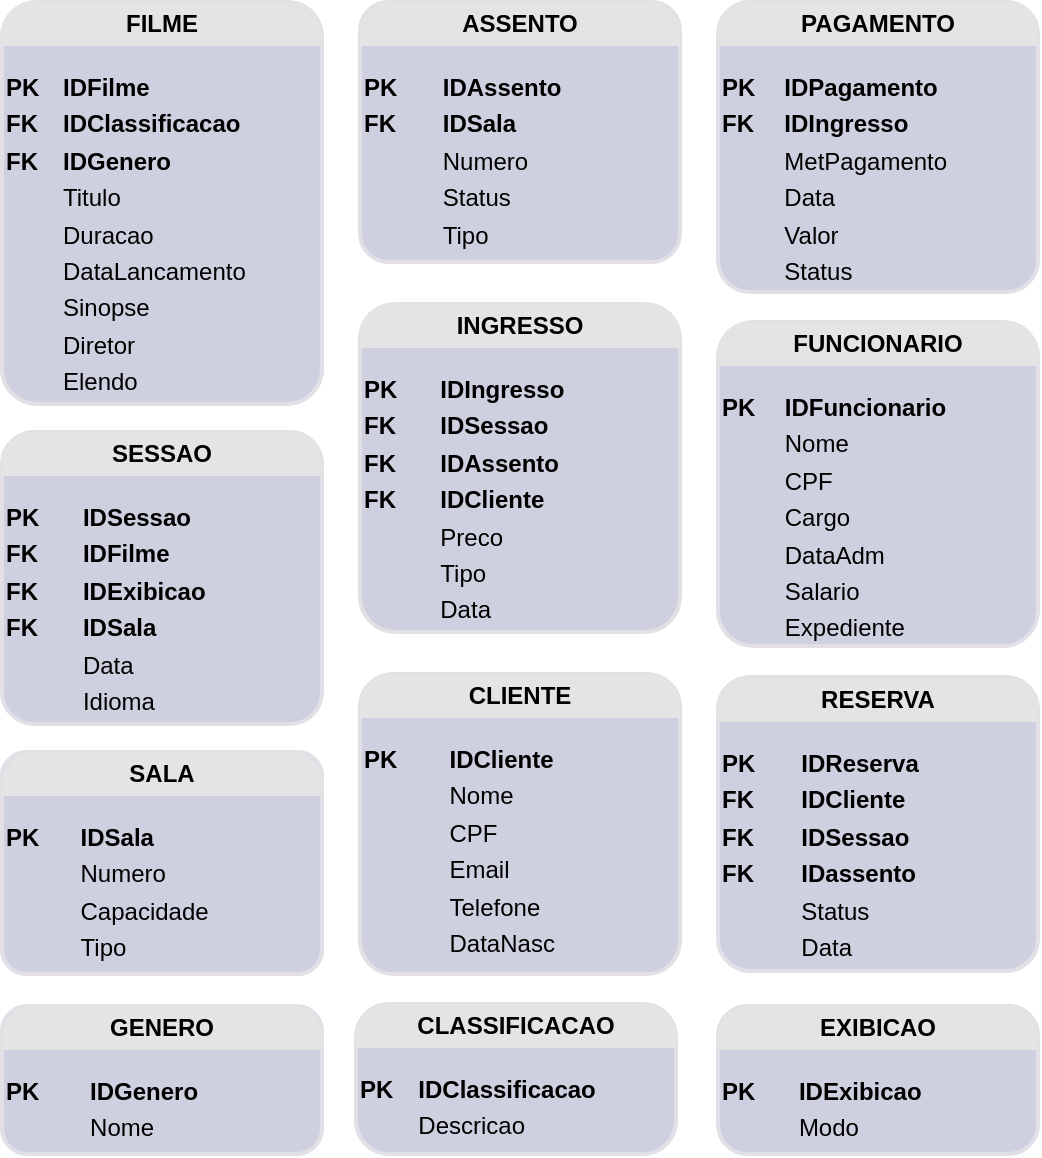 <mxfile version="24.7.7">
  <diagram id="C5RBs43oDa-KdzZeNtuy" name="Page-1">
    <mxGraphModel dx="2313" dy="1068" grid="0" gridSize="10" guides="1" tooltips="1" connect="1" arrows="1" fold="1" page="0" pageScale="1" pageWidth="827" pageHeight="1169" background="none" math="0" shadow="0">
      <root>
        <mxCell id="WIyWlLk6GJQsqaUBKTNV-0" />
        <mxCell id="WIyWlLk6GJQsqaUBKTNV-1" parent="WIyWlLk6GJQsqaUBKTNV-0" />
        <mxCell id="KgXIhlz3eobPMI4XwH9h-1" value="&lt;p style=&quot;text-align: center; box-sizing: border-box; width: 100%; background: rgb(228, 228, 228); padding: 2px; line-height: 150%; margin-top: 0px; border-radius: 15px 15px 0 0;&quot;&gt;&lt;b&gt;FILME&lt;/b&gt;&lt;/p&gt;&lt;table cellspacing=&quot;0&quot; cellpadding=&quot;2&quot; style=&quot;width: 100%; font-size: 1em;&quot;&gt;&lt;tbody&gt;&lt;tr&gt;&lt;td&gt;&lt;b&gt;PK&lt;/b&gt;&lt;/td&gt;&lt;td&gt;&lt;b&gt;IDFilme&lt;/b&gt;&lt;/td&gt;&lt;/tr&gt;&lt;tr&gt;&lt;td&gt;&lt;br&gt;&lt;/td&gt;&lt;td&gt;Titulo&lt;/td&gt;&lt;/tr&gt;&lt;tr&gt;&lt;td&gt;&lt;br&gt;&lt;/td&gt;&lt;td&gt;Genero&lt;/td&gt;&lt;/tr&gt;&lt;tr&gt;&lt;td&gt;&lt;br&gt;&lt;/td&gt;&lt;td&gt;Duracao&lt;/td&gt;&lt;/tr&gt;&lt;tr&gt;&lt;td&gt;&lt;br&gt;&lt;/td&gt;&lt;td&gt;Classificacao&lt;/td&gt;&lt;/tr&gt;&lt;tr&gt;&lt;td&gt;&lt;br&gt;&lt;/td&gt;&lt;td&gt;DataLancamento&lt;/td&gt;&lt;/tr&gt;&lt;tr&gt;&lt;td&gt;&lt;br&gt;&lt;/td&gt;&lt;td&gt;Sinopse&lt;/td&gt;&lt;/tr&gt;&lt;tr&gt;&lt;td&gt;&lt;br&gt;&lt;/td&gt;&lt;td&gt;Diretor&lt;/td&gt;&lt;/tr&gt;&lt;tr&gt;&lt;td&gt;&lt;br&gt;&lt;/td&gt;&lt;td&gt;Elendo&lt;/td&gt;&lt;/tr&gt;&lt;tr&gt;&lt;td&gt;-&lt;/td&gt;&lt;td&gt;-&lt;/td&gt;&lt;/tr&gt;&lt;tr&gt;&lt;td&gt;-&lt;/td&gt;&lt;td&gt;-&lt;/td&gt;&lt;/tr&gt;&lt;/tbody&gt;&lt;/table&gt;" style="verticalAlign=top;align=left;overflow=fill;html=1;whiteSpace=wrap;rounded=1;arcSize=11;glass=0;shadow=0;fillColor=#ced0df;strokeColor=#e2e0e6;fillStyle=auto;strokeWidth=2;perimeterSpacing=0;gradientColor=none;" vertex="1" parent="WIyWlLk6GJQsqaUBKTNV-1">
          <mxGeometry x="-919" y="-278" width="160" height="201" as="geometry" />
        </mxCell>
        <mxCell id="KgXIhlz3eobPMI4XwH9h-76" value="&lt;p style=&quot;text-align: center; box-sizing: border-box; width: 100%; background: rgb(228, 228, 228); padding: 2px; line-height: 150%; margin-top: 0px; border-radius: 15px 15px 0 0;&quot;&gt;SESSAO&lt;/p&gt;&lt;table cellspacing=&quot;0&quot; cellpadding=&quot;2&quot; style=&quot;width: 100%; font-size: 1em;&quot;&gt;&lt;tbody&gt;&lt;tr&gt;&lt;td&gt;PK&lt;/td&gt;&lt;td&gt;IDSessao&lt;/td&gt;&lt;/tr&gt;&lt;tr&gt;&lt;td&gt;FK&lt;/td&gt;&lt;td&gt;IDFilme&lt;/td&gt;&lt;/tr&gt;&lt;tr&gt;&lt;td&gt;FK&lt;/td&gt;&lt;td&gt;IDExibicao&lt;/td&gt;&lt;/tr&gt;&lt;tr&gt;&lt;td&gt;FK&lt;/td&gt;&lt;td&gt;IDSala&lt;/td&gt;&lt;/tr&gt;&lt;tr&gt;&lt;td&gt;&lt;br&gt;&lt;/td&gt;&lt;td&gt;&lt;span style=&quot;font-weight: 400;&quot;&gt;Data&lt;/span&gt;&lt;/td&gt;&lt;/tr&gt;&lt;tr&gt;&lt;td&gt;&lt;br&gt;&lt;/td&gt;&lt;td&gt;&lt;span style=&quot;font-weight: 400;&quot;&gt;Idioma&lt;/span&gt;&lt;/td&gt;&lt;/tr&gt;&lt;tr&gt;&lt;td&gt;&lt;span style=&quot;font-weight: normal;&quot;&gt;-&lt;/span&gt;&lt;/td&gt;&lt;td&gt;&lt;span style=&quot;font-weight: normal;&quot;&gt;-&lt;/span&gt;&lt;/td&gt;&lt;/tr&gt;&lt;tr&gt;&lt;td&gt;&lt;span style=&quot;font-weight: normal;&quot;&gt;-&lt;/span&gt;&lt;/td&gt;&lt;td&gt;&lt;span style=&quot;font-weight: normal;&quot;&gt;-&lt;/span&gt;&lt;/td&gt;&lt;/tr&gt;&lt;tr&gt;&lt;td&gt;&lt;span style=&quot;font-weight: normal;&quot;&gt;-&lt;/span&gt;&lt;/td&gt;&lt;td&gt;&lt;span style=&quot;font-weight: normal;&quot;&gt;-&lt;/span&gt;&lt;/td&gt;&lt;/tr&gt;&lt;tr&gt;&lt;td&gt;&lt;span style=&quot;font-weight: normal;&quot;&gt;-&lt;/span&gt;&lt;/td&gt;&lt;td&gt;&lt;span style=&quot;font-weight: normal;&quot;&gt;-&lt;/span&gt;&lt;/td&gt;&lt;/tr&gt;&lt;tr&gt;&lt;td&gt;&lt;span style=&quot;font-weight: normal;&quot;&gt;-&lt;/span&gt;&lt;/td&gt;&lt;td&gt;&lt;span style=&quot;font-weight: normal;&quot;&gt;-&lt;/span&gt;&lt;/td&gt;&lt;/tr&gt;&lt;/tbody&gt;&lt;/table&gt;" style="verticalAlign=top;align=left;overflow=fill;html=1;whiteSpace=wrap;rounded=1;arcSize=11;glass=0;shadow=0;fillColor=#ced0df;strokeColor=#e2e0e6;fillStyle=auto;strokeWidth=2;perimeterSpacing=0;gradientColor=none;fontFamily=Helvetica;fontSize=12;fontColor=default;fontStyle=1;" vertex="1" parent="WIyWlLk6GJQsqaUBKTNV-1">
          <mxGeometry x="-919" y="-63" width="160" height="146" as="geometry" />
        </mxCell>
        <mxCell id="KgXIhlz3eobPMI4XwH9h-77" value="&lt;p style=&quot;text-align: center; box-sizing: border-box; width: 100%; background: rgb(228, 228, 228); padding: 2px; line-height: 150%; margin-top: 0px; border-radius: 15px 15px 0px 0px;&quot;&gt;&lt;b&gt;SALA&lt;/b&gt;&lt;/p&gt;&lt;table style=&quot;width: 100%; font-size: 1em;&quot; cellpadding=&quot;2&quot; cellspacing=&quot;0&quot;&gt;&lt;tbody&gt;&lt;tr&gt;&lt;td&gt;PK&lt;/td&gt;&lt;td&gt;IDSala&lt;/td&gt;&lt;/tr&gt;&lt;tr&gt;&lt;td&gt;&lt;br&gt;&lt;/td&gt;&lt;td&gt;&lt;span style=&quot;font-weight: 400;&quot;&gt;Numero&lt;/span&gt;&lt;/td&gt;&lt;/tr&gt;&lt;tr&gt;&lt;td&gt;&lt;br&gt;&lt;/td&gt;&lt;td&gt;&lt;span style=&quot;font-weight: 400;&quot;&gt;Capacidade&lt;/span&gt;&lt;/td&gt;&lt;/tr&gt;&lt;tr&gt;&lt;td&gt;&lt;br&gt;&lt;/td&gt;&lt;td&gt;&lt;span style=&quot;font-weight: 400;&quot;&gt;Tipo&lt;/span&gt;&lt;/td&gt;&lt;/tr&gt;&lt;tr&gt;&lt;td&gt;&lt;span style=&quot;font-weight: normal;&quot;&gt;-&lt;/span&gt;&lt;/td&gt;&lt;td&gt;&lt;span style=&quot;font-weight: normal;&quot;&gt;-&lt;/span&gt;&lt;/td&gt;&lt;/tr&gt;&lt;tr&gt;&lt;td&gt;&lt;span style=&quot;font-weight: normal;&quot;&gt;-&lt;/span&gt;&lt;/td&gt;&lt;td&gt;&lt;span style=&quot;font-weight: normal;&quot;&gt;-&lt;/span&gt;&lt;/td&gt;&lt;/tr&gt;&lt;tr&gt;&lt;td&gt;&lt;span style=&quot;font-weight: normal;&quot;&gt;-&lt;/span&gt;&lt;/td&gt;&lt;td&gt;&lt;span style=&quot;font-weight: normal;&quot;&gt;-&lt;/span&gt;&lt;/td&gt;&lt;/tr&gt;&lt;tr&gt;&lt;td&gt;&lt;span style=&quot;font-weight: normal;&quot;&gt;-&lt;/span&gt;&lt;/td&gt;&lt;td&gt;&lt;span style=&quot;font-weight: normal;&quot;&gt;-&lt;/span&gt;&lt;/td&gt;&lt;/tr&gt;&lt;tr&gt;&lt;td&gt;&lt;span style=&quot;font-weight: normal;&quot;&gt;-&lt;/span&gt;&lt;/td&gt;&lt;td&gt;&lt;span style=&quot;font-weight: normal;&quot;&gt;-&lt;/span&gt;&lt;/td&gt;&lt;/tr&gt;&lt;tr&gt;&lt;td&gt;&lt;span style=&quot;font-weight: normal;&quot;&gt;-&lt;/span&gt;&lt;/td&gt;&lt;td&gt;&lt;span style=&quot;font-weight: normal;&quot;&gt;-&lt;/span&gt;&lt;/td&gt;&lt;/tr&gt;&lt;tr&gt;&lt;td&gt;&lt;span style=&quot;font-weight: normal;&quot;&gt;-&lt;/span&gt;&lt;/td&gt;&lt;td&gt;&lt;span style=&quot;font-weight: normal;&quot;&gt;-&lt;/span&gt;&lt;/td&gt;&lt;/tr&gt;&lt;/tbody&gt;&lt;/table&gt;" style="verticalAlign=top;align=left;overflow=fill;html=1;whiteSpace=wrap;rounded=1;arcSize=11;glass=0;shadow=0;fillColor=#ced0df;strokeColor=#e2e0e6;fillStyle=auto;strokeWidth=2;perimeterSpacing=0;gradientColor=none;fontFamily=Helvetica;fontSize=12;fontColor=default;fontStyle=1;" vertex="1" parent="WIyWlLk6GJQsqaUBKTNV-1">
          <mxGeometry x="-919" y="97" width="160" height="111" as="geometry" />
        </mxCell>
        <mxCell id="KgXIhlz3eobPMI4XwH9h-79" value="&lt;p style=&quot;text-align: center; box-sizing: border-box; width: 100%; background: rgb(228, 228, 228); padding: 2px; line-height: 150%; margin-top: 0px; border-radius: 15px 15px 0 0;&quot;&gt;&lt;b&gt;FILME&lt;/b&gt;&lt;/p&gt;&lt;table cellspacing=&quot;0&quot; cellpadding=&quot;2&quot; style=&quot;width: 100%; font-size: 1em;&quot;&gt;&lt;tbody&gt;&lt;tr&gt;&lt;td&gt;&lt;b&gt;PK&lt;/b&gt;&lt;/td&gt;&lt;td&gt;&lt;b&gt;IDFilme&lt;/b&gt;&lt;/td&gt;&lt;/tr&gt;&lt;tr&gt;&lt;td&gt;&lt;b&gt;FK&lt;/b&gt;&lt;/td&gt;&lt;td&gt;&lt;b&gt;IDClassificacao&lt;/b&gt;&lt;/td&gt;&lt;/tr&gt;&lt;tr&gt;&lt;td&gt;&lt;b&gt;FK&lt;/b&gt;&lt;/td&gt;&lt;td&gt;&lt;b&gt;IDGenero&lt;/b&gt;&lt;/td&gt;&lt;/tr&gt;&lt;tr&gt;&lt;td&gt;&lt;br&gt;&lt;/td&gt;&lt;td&gt;Titulo&lt;/td&gt;&lt;/tr&gt;&lt;tr&gt;&lt;td&gt;&lt;br&gt;&lt;/td&gt;&lt;td&gt;Duracao&lt;/td&gt;&lt;/tr&gt;&lt;tr&gt;&lt;td&gt;&lt;br&gt;&lt;/td&gt;&lt;td&gt;DataLancamento&lt;/td&gt;&lt;/tr&gt;&lt;tr&gt;&lt;td&gt;&lt;br&gt;&lt;/td&gt;&lt;td&gt;Sinopse&lt;/td&gt;&lt;/tr&gt;&lt;tr&gt;&lt;td&gt;&lt;br&gt;&lt;/td&gt;&lt;td&gt;Diretor&lt;/td&gt;&lt;/tr&gt;&lt;tr&gt;&lt;td&gt;&lt;br&gt;&lt;/td&gt;&lt;td&gt;Elendo&lt;/td&gt;&lt;/tr&gt;&lt;tr&gt;&lt;td&gt;-&lt;/td&gt;&lt;td&gt;-&lt;/td&gt;&lt;/tr&gt;&lt;tr&gt;&lt;td&gt;-&lt;/td&gt;&lt;td&gt;-&lt;/td&gt;&lt;/tr&gt;&lt;/tbody&gt;&lt;/table&gt;" style="verticalAlign=top;align=left;overflow=fill;html=1;whiteSpace=wrap;rounded=1;arcSize=11;glass=0;shadow=0;fillColor=#ced0df;strokeColor=#e2e0e6;fillStyle=auto;strokeWidth=2;perimeterSpacing=0;gradientColor=none;" vertex="1" parent="WIyWlLk6GJQsqaUBKTNV-1">
          <mxGeometry x="-919" y="-278" width="160" height="201" as="geometry" />
        </mxCell>
        <mxCell id="KgXIhlz3eobPMI4XwH9h-81" value="&lt;p style=&quot;text-align: center; box-sizing: border-box; width: 100%; background: rgb(228, 228, 228); padding: 2px; line-height: 150%; margin-top: 0px; border-radius: 15px 15px 0px 0px;&quot;&gt;&lt;b&gt;SALA&lt;/b&gt;&lt;/p&gt;&lt;table style=&quot;width: 100%; font-size: 1em;&quot; cellpadding=&quot;2&quot; cellspacing=&quot;0&quot;&gt;&lt;tbody&gt;&lt;tr&gt;&lt;td&gt;PK&lt;/td&gt;&lt;td&gt;IDSala&lt;/td&gt;&lt;/tr&gt;&lt;tr&gt;&lt;td&gt;&lt;br&gt;&lt;/td&gt;&lt;td&gt;&lt;span style=&quot;font-weight: 400;&quot;&gt;Numero&lt;/span&gt;&lt;/td&gt;&lt;/tr&gt;&lt;tr&gt;&lt;td&gt;&lt;br&gt;&lt;/td&gt;&lt;td&gt;&lt;span style=&quot;font-weight: 400;&quot;&gt;Capacidade&lt;/span&gt;&lt;/td&gt;&lt;/tr&gt;&lt;tr&gt;&lt;td&gt;&lt;br&gt;&lt;/td&gt;&lt;td&gt;&lt;span style=&quot;font-weight: 400;&quot;&gt;Tipo&lt;/span&gt;&lt;/td&gt;&lt;/tr&gt;&lt;tr&gt;&lt;td&gt;&lt;span style=&quot;font-weight: normal;&quot;&gt;-&lt;/span&gt;&lt;/td&gt;&lt;td&gt;&lt;span style=&quot;font-weight: normal;&quot;&gt;-&lt;/span&gt;&lt;/td&gt;&lt;/tr&gt;&lt;tr&gt;&lt;td&gt;&lt;span style=&quot;font-weight: normal;&quot;&gt;-&lt;/span&gt;&lt;/td&gt;&lt;td&gt;&lt;span style=&quot;font-weight: normal;&quot;&gt;-&lt;/span&gt;&lt;/td&gt;&lt;/tr&gt;&lt;tr&gt;&lt;td&gt;&lt;span style=&quot;font-weight: normal;&quot;&gt;-&lt;/span&gt;&lt;/td&gt;&lt;td&gt;&lt;span style=&quot;font-weight: normal;&quot;&gt;-&lt;/span&gt;&lt;/td&gt;&lt;/tr&gt;&lt;tr&gt;&lt;td&gt;&lt;span style=&quot;font-weight: normal;&quot;&gt;-&lt;/span&gt;&lt;/td&gt;&lt;td&gt;&lt;span style=&quot;font-weight: normal;&quot;&gt;-&lt;/span&gt;&lt;/td&gt;&lt;/tr&gt;&lt;tr&gt;&lt;td&gt;&lt;span style=&quot;font-weight: normal;&quot;&gt;-&lt;/span&gt;&lt;/td&gt;&lt;td&gt;&lt;span style=&quot;font-weight: normal;&quot;&gt;-&lt;/span&gt;&lt;/td&gt;&lt;/tr&gt;&lt;tr&gt;&lt;td&gt;&lt;span style=&quot;font-weight: normal;&quot;&gt;-&lt;/span&gt;&lt;/td&gt;&lt;td&gt;&lt;span style=&quot;font-weight: normal;&quot;&gt;-&lt;/span&gt;&lt;/td&gt;&lt;/tr&gt;&lt;tr&gt;&lt;td&gt;&lt;span style=&quot;font-weight: normal;&quot;&gt;-&lt;/span&gt;&lt;/td&gt;&lt;td&gt;&lt;span style=&quot;font-weight: normal;&quot;&gt;-&lt;/span&gt;&lt;/td&gt;&lt;/tr&gt;&lt;/tbody&gt;&lt;/table&gt;" style="verticalAlign=top;align=left;overflow=fill;html=1;whiteSpace=wrap;rounded=1;arcSize=11;glass=0;shadow=0;fillColor=#ced0df;strokeColor=#e2e0e6;fillStyle=auto;strokeWidth=2;perimeterSpacing=0;gradientColor=none;fontFamily=Helvetica;fontSize=12;fontColor=default;fontStyle=1;" vertex="1" parent="WIyWlLk6GJQsqaUBKTNV-1">
          <mxGeometry x="-919" y="97" width="160" height="111" as="geometry" />
        </mxCell>
        <mxCell id="KgXIhlz3eobPMI4XwH9h-82" value="&lt;p style=&quot;text-align: center; box-sizing: border-box; width: 100%; background: rgb(228, 228, 228); padding: 2px; line-height: 150%; margin-top: 0px; border-radius: 15px 15px 0 0;&quot;&gt;&lt;b&gt;INGRESSO&lt;/b&gt;&lt;/p&gt;&lt;table style=&quot;width: 100%; font-size: 1em;&quot; cellpadding=&quot;2&quot; cellspacing=&quot;0&quot;&gt;&lt;tbody&gt;&lt;tr&gt;&lt;td&gt;PK&lt;/td&gt;&lt;td&gt;IDIngresso&lt;/td&gt;&lt;/tr&gt;&lt;tr&gt;&lt;td&gt;FK&lt;/td&gt;&lt;td&gt;IDSessao&lt;/td&gt;&lt;/tr&gt;&lt;tr&gt;&lt;td&gt;FK&lt;/td&gt;&lt;td&gt;IDAssento&lt;/td&gt;&lt;/tr&gt;&lt;tr&gt;&lt;td&gt;FK&lt;/td&gt;&lt;td&gt;IDCliente&lt;/td&gt;&lt;/tr&gt;&lt;tr&gt;&lt;td&gt;&lt;br&gt;&lt;/td&gt;&lt;td&gt;&lt;span style=&quot;font-weight: 400;&quot;&gt;Preco&lt;/span&gt;&lt;/td&gt;&lt;/tr&gt;&lt;tr&gt;&lt;td&gt;&lt;br&gt;&lt;/td&gt;&lt;td&gt;&lt;span style=&quot;font-weight: 400;&quot;&gt;Tipo&lt;/span&gt;&lt;/td&gt;&lt;/tr&gt;&lt;tr&gt;&lt;td&gt;&lt;br&gt;&lt;/td&gt;&lt;td&gt;&lt;span style=&quot;font-weight: 400;&quot;&gt;Data&lt;/span&gt;&lt;/td&gt;&lt;/tr&gt;&lt;tr&gt;&lt;td&gt;&lt;span style=&quot;font-weight: normal;&quot;&gt;-&lt;/span&gt;&lt;/td&gt;&lt;td&gt;&lt;span style=&quot;font-weight: normal;&quot;&gt;-&lt;/span&gt;&lt;/td&gt;&lt;/tr&gt;&lt;tr&gt;&lt;td&gt;&lt;span style=&quot;font-weight: normal;&quot;&gt;-&lt;/span&gt;&lt;/td&gt;&lt;td&gt;&lt;span style=&quot;font-weight: normal;&quot;&gt;-&lt;/span&gt;&lt;/td&gt;&lt;/tr&gt;&lt;tr&gt;&lt;td&gt;&lt;span style=&quot;font-weight: normal;&quot;&gt;-&lt;/span&gt;&lt;/td&gt;&lt;td&gt;&lt;span style=&quot;font-weight: normal;&quot;&gt;-&lt;/span&gt;&lt;/td&gt;&lt;/tr&gt;&lt;tr&gt;&lt;td&gt;&lt;span style=&quot;font-weight: normal;&quot;&gt;-&lt;/span&gt;&lt;/td&gt;&lt;td&gt;&lt;span style=&quot;font-weight: normal;&quot;&gt;-&lt;/span&gt;&lt;/td&gt;&lt;/tr&gt;&lt;/tbody&gt;&lt;/table&gt;" style="verticalAlign=top;align=left;overflow=fill;html=1;whiteSpace=wrap;rounded=1;arcSize=11;glass=0;shadow=0;fillColor=#ced0df;strokeColor=#e2e0e6;fillStyle=auto;strokeWidth=2;perimeterSpacing=0;gradientColor=none;fontFamily=Helvetica;fontSize=12;fontColor=default;fontStyle=1;" vertex="1" parent="WIyWlLk6GJQsqaUBKTNV-1">
          <mxGeometry x="-740" y="-127" width="160" height="164" as="geometry" />
        </mxCell>
        <mxCell id="KgXIhlz3eobPMI4XwH9h-83" value="&lt;p style=&quot;text-align: center; box-sizing: border-box; width: 100%; background: rgb(228, 228, 228); padding: 2px; line-height: 150%; margin-top: 0px; border-radius: 15px 15px 0 0;&quot;&gt;&lt;b&gt;ASSENTO&lt;/b&gt;&lt;/p&gt;&lt;table style=&quot;width: 100%; font-size: 1em;&quot; cellpadding=&quot;2&quot; cellspacing=&quot;0&quot;&gt;&lt;tbody&gt;&lt;tr&gt;&lt;td&gt;PK&lt;/td&gt;&lt;td&gt;IDAssento&lt;/td&gt;&lt;/tr&gt;&lt;tr&gt;&lt;td&gt;FK&lt;/td&gt;&lt;td&gt;IDSala&lt;/td&gt;&lt;/tr&gt;&lt;tr&gt;&lt;td&gt;&lt;br&gt;&lt;/td&gt;&lt;td&gt;&lt;span style=&quot;font-weight: 400;&quot;&gt;Numero&lt;/span&gt;&lt;/td&gt;&lt;/tr&gt;&lt;tr&gt;&lt;td&gt;&lt;br&gt;&lt;/td&gt;&lt;td&gt;&lt;span style=&quot;font-weight: 400;&quot;&gt;Status&lt;/span&gt;&lt;/td&gt;&lt;/tr&gt;&lt;tr&gt;&lt;td&gt;&lt;br&gt;&lt;/td&gt;&lt;td&gt;&lt;span style=&quot;font-weight: 400;&quot;&gt;Tipo&lt;/span&gt;&lt;/td&gt;&lt;/tr&gt;&lt;tr&gt;&lt;td&gt;&lt;span style=&quot;font-weight: normal;&quot;&gt;-&lt;/span&gt;&lt;/td&gt;&lt;td&gt;&lt;span style=&quot;font-weight: normal;&quot;&gt;-&lt;/span&gt;&lt;/td&gt;&lt;/tr&gt;&lt;tr&gt;&lt;td&gt;&lt;span style=&quot;font-weight: normal;&quot;&gt;-&lt;/span&gt;&lt;/td&gt;&lt;td&gt;&lt;span style=&quot;font-weight: normal;&quot;&gt;-&lt;/span&gt;&lt;/td&gt;&lt;/tr&gt;&lt;tr&gt;&lt;td&gt;&lt;span style=&quot;font-weight: normal;&quot;&gt;-&lt;/span&gt;&lt;/td&gt;&lt;td&gt;&lt;span style=&quot;font-weight: normal;&quot;&gt;-&lt;/span&gt;&lt;/td&gt;&lt;/tr&gt;&lt;tr&gt;&lt;td&gt;&lt;span style=&quot;font-weight: normal;&quot;&gt;-&lt;/span&gt;&lt;/td&gt;&lt;td&gt;&lt;span style=&quot;font-weight: normal;&quot;&gt;-&lt;/span&gt;&lt;/td&gt;&lt;/tr&gt;&lt;tr&gt;&lt;td&gt;&lt;span style=&quot;font-weight: normal;&quot;&gt;-&lt;/span&gt;&lt;/td&gt;&lt;td&gt;&lt;span style=&quot;font-weight: normal;&quot;&gt;-&lt;/span&gt;&lt;/td&gt;&lt;/tr&gt;&lt;tr&gt;&lt;td&gt;&lt;span style=&quot;font-weight: normal;&quot;&gt;-&lt;/span&gt;&lt;/td&gt;&lt;td&gt;&lt;span style=&quot;font-weight: normal;&quot;&gt;-&lt;/span&gt;&lt;/td&gt;&lt;/tr&gt;&lt;/tbody&gt;&lt;/table&gt;" style="verticalAlign=top;align=left;overflow=fill;html=1;whiteSpace=wrap;rounded=1;arcSize=11;glass=0;shadow=0;fillColor=#ced0df;strokeColor=#e2e0e6;fillStyle=auto;strokeWidth=2;perimeterSpacing=0;gradientColor=none;fontFamily=Helvetica;fontSize=12;fontColor=default;fontStyle=1;" vertex="1" parent="WIyWlLk6GJQsqaUBKTNV-1">
          <mxGeometry x="-740" y="-278" width="160" height="130" as="geometry" />
        </mxCell>
        <mxCell id="KgXIhlz3eobPMI4XwH9h-84" style="edgeStyle=orthogonalEdgeStyle;rounded=0;orthogonalLoop=1;jettySize=auto;html=1;exitX=0.5;exitY=1;exitDx=0;exitDy=0;fontFamily=Helvetica;fontSize=12;fontColor=default;fontStyle=1;shadow=0;" edge="1" parent="WIyWlLk6GJQsqaUBKTNV-1" source="KgXIhlz3eobPMI4XwH9h-83" target="KgXIhlz3eobPMI4XwH9h-83">
          <mxGeometry relative="1" as="geometry" />
        </mxCell>
        <mxCell id="KgXIhlz3eobPMI4XwH9h-85" value="&lt;p style=&quot;text-align: center; box-sizing: border-box; width: 100%; background: rgb(228, 228, 228); padding: 2px; line-height: 150%; margin-top: 0px; border-radius: 15px 15px 0 0;&quot;&gt;&lt;b&gt;CLIENTE&lt;/b&gt;&lt;/p&gt;&lt;table style=&quot;width: 100%; font-size: 1em;&quot; cellpadding=&quot;2&quot; cellspacing=&quot;0&quot;&gt;&lt;tbody&gt;&lt;tr&gt;&lt;td&gt;PK&lt;/td&gt;&lt;td&gt;IDCliente&lt;/td&gt;&lt;/tr&gt;&lt;tr&gt;&lt;td&gt;&lt;br&gt;&lt;/td&gt;&lt;td&gt;&lt;span style=&quot;font-weight: 400;&quot;&gt;Nome&lt;/span&gt;&lt;/td&gt;&lt;/tr&gt;&lt;tr&gt;&lt;td&gt;&lt;br&gt;&lt;/td&gt;&lt;td&gt;&lt;span style=&quot;font-weight: 400;&quot;&gt;CPF&lt;/span&gt;&lt;/td&gt;&lt;/tr&gt;&lt;tr&gt;&lt;td&gt;&lt;br&gt;&lt;/td&gt;&lt;td&gt;&lt;span style=&quot;font-weight: 400;&quot;&gt;Email&lt;/span&gt;&lt;/td&gt;&lt;/tr&gt;&lt;tr&gt;&lt;td&gt;&lt;br&gt;&lt;/td&gt;&lt;td&gt;&lt;span style=&quot;font-weight: 400;&quot;&gt;Telefone&lt;/span&gt;&lt;/td&gt;&lt;/tr&gt;&lt;tr&gt;&lt;td&gt;&lt;br&gt;&lt;/td&gt;&lt;td&gt;&lt;span style=&quot;font-weight: 400;&quot;&gt;DataNasc&lt;/span&gt;&lt;/td&gt;&lt;/tr&gt;&lt;tr&gt;&lt;td&gt;-&lt;/td&gt;&lt;td&gt;&lt;span style=&quot;font-weight: normal;&quot;&gt;-&lt;/span&gt;&lt;/td&gt;&lt;/tr&gt;&lt;tr&gt;&lt;td&gt;&lt;span style=&quot;font-weight: normal;&quot;&gt;-&lt;/span&gt;&lt;/td&gt;&lt;td&gt;&lt;span style=&quot;font-weight: normal;&quot;&gt;-&lt;/span&gt;&lt;/td&gt;&lt;/tr&gt;&lt;tr&gt;&lt;td&gt;&lt;span style=&quot;font-weight: normal;&quot;&gt;-&lt;/span&gt;&lt;/td&gt;&lt;td&gt;&lt;span style=&quot;font-weight: normal;&quot;&gt;-&lt;/span&gt;&lt;/td&gt;&lt;/tr&gt;&lt;tr&gt;&lt;td&gt;&lt;span style=&quot;font-weight: normal;&quot;&gt;-&lt;/span&gt;&lt;/td&gt;&lt;td&gt;&lt;span style=&quot;font-weight: normal;&quot;&gt;-&lt;/span&gt;&lt;/td&gt;&lt;/tr&gt;&lt;tr&gt;&lt;td&gt;&lt;span style=&quot;font-weight: normal;&quot;&gt;-&lt;/span&gt;&lt;/td&gt;&lt;td&gt;&lt;span style=&quot;font-weight: normal;&quot;&gt;-&lt;/span&gt;&lt;/td&gt;&lt;/tr&gt;&lt;/tbody&gt;&lt;/table&gt;" style="verticalAlign=top;align=left;overflow=fill;html=1;whiteSpace=wrap;rounded=1;arcSize=11;glass=0;shadow=0;fillColor=#ced0df;strokeColor=#e2e0e6;fillStyle=auto;strokeWidth=2;perimeterSpacing=0;gradientColor=none;fontFamily=Helvetica;fontSize=12;fontColor=default;fontStyle=1;" vertex="1" parent="WIyWlLk6GJQsqaUBKTNV-1">
          <mxGeometry x="-740" y="58" width="160" height="150" as="geometry" />
        </mxCell>
        <mxCell id="KgXIhlz3eobPMI4XwH9h-86" value="&lt;p style=&quot;text-align: center; box-sizing: border-box; width: 100%; background: rgb(228, 228, 228); padding: 2px; line-height: 150%; margin-top: 0px; border-radius: 15px 15px 0 0;&quot;&gt;&lt;b&gt;PAGAMENTO&lt;/b&gt;&lt;/p&gt;&lt;table style=&quot;width: 100%; font-size: 1em;&quot; cellpadding=&quot;2&quot; cellspacing=&quot;0&quot;&gt;&lt;tbody&gt;&lt;tr&gt;&lt;td&gt;PK&lt;/td&gt;&lt;td&gt;IDPagamento&lt;/td&gt;&lt;/tr&gt;&lt;tr&gt;&lt;td&gt;FK&lt;/td&gt;&lt;td&gt;IDIngresso&lt;/td&gt;&lt;/tr&gt;&lt;tr&gt;&lt;td&gt;&lt;br&gt;&lt;/td&gt;&lt;td&gt;&lt;span style=&quot;font-weight: 400;&quot;&gt;MetPagamento&lt;/span&gt;&lt;/td&gt;&lt;/tr&gt;&lt;tr&gt;&lt;td&gt;&lt;br&gt;&lt;/td&gt;&lt;td&gt;&lt;span style=&quot;font-weight: 400;&quot;&gt;Data&lt;/span&gt;&lt;/td&gt;&lt;/tr&gt;&lt;tr&gt;&lt;td&gt;&lt;br&gt;&lt;/td&gt;&lt;td&gt;&lt;span style=&quot;font-weight: 400;&quot;&gt;Valor&lt;/span&gt;&lt;/td&gt;&lt;/tr&gt;&lt;tr&gt;&lt;td&gt;&lt;br&gt;&lt;/td&gt;&lt;td&gt;&lt;span style=&quot;font-weight: 400;&quot;&gt;Status&lt;/span&gt;&lt;/td&gt;&lt;/tr&gt;&lt;tr&gt;&lt;td&gt;&lt;span style=&quot;font-weight: 400;&quot;&gt;-&lt;/span&gt;&lt;/td&gt;&lt;td&gt;&lt;span style=&quot;font-weight: normal;&quot;&gt;-&lt;/span&gt;&lt;/td&gt;&lt;/tr&gt;&lt;tr&gt;&lt;td&gt;&lt;span style=&quot;font-weight: normal;&quot;&gt;-&lt;/span&gt;&lt;/td&gt;&lt;td&gt;&lt;span style=&quot;font-weight: normal;&quot;&gt;-&lt;/span&gt;&lt;/td&gt;&lt;/tr&gt;&lt;tr&gt;&lt;td&gt;&lt;span style=&quot;font-weight: normal;&quot;&gt;-&lt;/span&gt;&lt;/td&gt;&lt;td&gt;&lt;span style=&quot;font-weight: normal;&quot;&gt;-&lt;/span&gt;&lt;/td&gt;&lt;/tr&gt;&lt;tr&gt;&lt;td&gt;&lt;span style=&quot;font-weight: normal;&quot;&gt;-&lt;/span&gt;&lt;/td&gt;&lt;td&gt;&lt;span style=&quot;font-weight: normal;&quot;&gt;-&lt;/span&gt;&lt;/td&gt;&lt;/tr&gt;&lt;tr&gt;&lt;td&gt;&lt;span style=&quot;font-weight: normal;&quot;&gt;-&lt;/span&gt;&lt;/td&gt;&lt;td&gt;&lt;span style=&quot;font-weight: normal;&quot;&gt;-&lt;/span&gt;&lt;/td&gt;&lt;/tr&gt;&lt;/tbody&gt;&lt;/table&gt;" style="verticalAlign=top;align=left;overflow=fill;html=1;whiteSpace=wrap;rounded=1;arcSize=11;glass=0;shadow=0;fillColor=#ced0df;strokeColor=#e2e0e6;fillStyle=auto;strokeWidth=2;perimeterSpacing=0;gradientColor=none;fontFamily=Helvetica;fontSize=12;fontColor=default;fontStyle=1;" vertex="1" parent="WIyWlLk6GJQsqaUBKTNV-1">
          <mxGeometry x="-561" y="-278" width="160" height="145" as="geometry" />
        </mxCell>
        <mxCell id="KgXIhlz3eobPMI4XwH9h-87" value="&lt;p style=&quot;text-align: center; box-sizing: border-box; width: 100%; background: rgb(228, 228, 228); padding: 2px; line-height: 150%; margin-top: 0px; border-radius: 15px 15px 0 0;&quot;&gt;&lt;b&gt;FUNCIONARIO&lt;/b&gt;&lt;/p&gt;&lt;table style=&quot;width: 100%; font-size: 1em;&quot; cellpadding=&quot;2&quot; cellspacing=&quot;0&quot;&gt;&lt;tbody&gt;&lt;tr&gt;&lt;td&gt;PK&lt;/td&gt;&lt;td&gt;IDFuncionario&lt;/td&gt;&lt;/tr&gt;&lt;tr&gt;&lt;td&gt;&lt;br&gt;&lt;/td&gt;&lt;td&gt;&lt;span style=&quot;font-weight: 400;&quot;&gt;Nome&lt;/span&gt;&lt;/td&gt;&lt;/tr&gt;&lt;tr&gt;&lt;td&gt;&lt;br&gt;&lt;/td&gt;&lt;td&gt;&lt;span style=&quot;font-weight: 400;&quot;&gt;CPF&lt;/span&gt;&lt;/td&gt;&lt;/tr&gt;&lt;tr&gt;&lt;td&gt;&lt;br&gt;&lt;/td&gt;&lt;td&gt;&lt;span style=&quot;font-weight: 400;&quot;&gt;Cargo&lt;/span&gt;&lt;/td&gt;&lt;/tr&gt;&lt;tr&gt;&lt;td&gt;&lt;br&gt;&lt;/td&gt;&lt;td&gt;&lt;span style=&quot;font-weight: 400;&quot;&gt;DataAdm&lt;/span&gt;&lt;/td&gt;&lt;/tr&gt;&lt;tr&gt;&lt;td&gt;&lt;br&gt;&lt;/td&gt;&lt;td&gt;&lt;span style=&quot;font-weight: 400;&quot;&gt;Salario&lt;/span&gt;&lt;/td&gt;&lt;/tr&gt;&lt;tr&gt;&lt;td&gt;&lt;br&gt;&lt;/td&gt;&lt;td&gt;&lt;span style=&quot;font-weight: 400;&quot;&gt;Expediente&lt;/span&gt;&lt;/td&gt;&lt;/tr&gt;&lt;tr&gt;&lt;td&gt;&lt;span style=&quot;font-weight: normal;&quot;&gt;-&lt;/span&gt;&lt;/td&gt;&lt;td&gt;&lt;span style=&quot;font-weight: normal;&quot;&gt;-&lt;/span&gt;&lt;/td&gt;&lt;/tr&gt;&lt;tr&gt;&lt;td&gt;&lt;span style=&quot;font-weight: normal;&quot;&gt;-&lt;/span&gt;&lt;/td&gt;&lt;td&gt;&lt;span style=&quot;font-weight: normal;&quot;&gt;-&lt;/span&gt;&lt;/td&gt;&lt;/tr&gt;&lt;tr&gt;&lt;td&gt;&lt;span style=&quot;font-weight: normal;&quot;&gt;-&lt;/span&gt;&lt;/td&gt;&lt;td&gt;&lt;span style=&quot;font-weight: normal;&quot;&gt;-&lt;/span&gt;&lt;/td&gt;&lt;/tr&gt;&lt;tr&gt;&lt;td&gt;&lt;span style=&quot;font-weight: normal;&quot;&gt;-&lt;/span&gt;&lt;/td&gt;&lt;td&gt;&lt;span style=&quot;font-weight: normal;&quot;&gt;-&lt;/span&gt;&lt;/td&gt;&lt;/tr&gt;&lt;/tbody&gt;&lt;/table&gt;" style="verticalAlign=top;align=left;overflow=fill;html=1;whiteSpace=wrap;rounded=1;arcSize=11;glass=0;shadow=0;fillColor=#ced0df;strokeColor=#e2e0e6;fillStyle=auto;strokeWidth=2;perimeterSpacing=0;gradientColor=none;fontFamily=Helvetica;fontSize=12;fontColor=default;fontStyle=1;" vertex="1" parent="WIyWlLk6GJQsqaUBKTNV-1">
          <mxGeometry x="-561" y="-118" width="160" height="162" as="geometry" />
        </mxCell>
        <mxCell id="KgXIhlz3eobPMI4XwH9h-88" value="&lt;p style=&quot;text-align: center; box-sizing: border-box; width: 100%; background: rgb(228, 228, 228); padding: 2px; line-height: 150%; margin-top: 0px; border-radius: 15px 15px 0 0;&quot;&gt;&lt;b&gt;RESERVA&lt;/b&gt;&lt;/p&gt;&lt;table style=&quot;width: 100%; font-size: 1em;&quot; cellpadding=&quot;2&quot; cellspacing=&quot;0&quot;&gt;&lt;tbody&gt;&lt;tr&gt;&lt;td&gt;PK&lt;/td&gt;&lt;td&gt;IDReserva&lt;/td&gt;&lt;/tr&gt;&lt;tr&gt;&lt;td&gt;FK&lt;/td&gt;&lt;td&gt;IDCliente&lt;/td&gt;&lt;/tr&gt;&lt;tr&gt;&lt;td&gt;FK&lt;/td&gt;&lt;td&gt;IDSessao&lt;/td&gt;&lt;/tr&gt;&lt;tr&gt;&lt;td&gt;FK&lt;/td&gt;&lt;td&gt;IDassento&lt;/td&gt;&lt;/tr&gt;&lt;tr&gt;&lt;td&gt;&lt;br&gt;&lt;/td&gt;&lt;td&gt;&lt;span style=&quot;font-weight: 400;&quot;&gt;Status&lt;/span&gt;&lt;/td&gt;&lt;/tr&gt;&lt;tr&gt;&lt;td&gt;&lt;br&gt;&lt;/td&gt;&lt;td&gt;&lt;span style=&quot;font-weight: 400;&quot;&gt;Data&lt;/span&gt;&lt;/td&gt;&lt;/tr&gt;&lt;tr&gt;&lt;td&gt;&lt;span style=&quot;font-weight: normal;&quot;&gt;-&lt;/span&gt;&lt;/td&gt;&lt;td&gt;&lt;span style=&quot;font-weight: normal;&quot;&gt;-&lt;/span&gt;&lt;/td&gt;&lt;/tr&gt;&lt;tr&gt;&lt;td&gt;&lt;span style=&quot;font-weight: normal;&quot;&gt;-&lt;/span&gt;&lt;/td&gt;&lt;td&gt;&lt;span style=&quot;font-weight: normal;&quot;&gt;-&lt;/span&gt;&lt;/td&gt;&lt;/tr&gt;&lt;tr&gt;&lt;td&gt;&lt;span style=&quot;font-weight: normal;&quot;&gt;-&lt;/span&gt;&lt;/td&gt;&lt;td&gt;&lt;span style=&quot;font-weight: normal;&quot;&gt;-&lt;/span&gt;&lt;/td&gt;&lt;/tr&gt;&lt;tr&gt;&lt;td&gt;&lt;span style=&quot;font-weight: normal;&quot;&gt;-&lt;/span&gt;&lt;/td&gt;&lt;td&gt;&lt;span style=&quot;font-weight: normal;&quot;&gt;-&lt;/span&gt;&lt;/td&gt;&lt;/tr&gt;&lt;tr&gt;&lt;td&gt;&lt;span style=&quot;font-weight: normal;&quot;&gt;-&lt;/span&gt;&lt;/td&gt;&lt;td&gt;&lt;span style=&quot;font-weight: normal;&quot;&gt;-&lt;/span&gt;&lt;/td&gt;&lt;/tr&gt;&lt;/tbody&gt;&lt;/table&gt;" style="verticalAlign=top;align=left;overflow=fill;html=1;whiteSpace=wrap;rounded=1;arcSize=11;glass=0;shadow=0;fillColor=#ced0df;strokeColor=#e2e0e6;fillStyle=auto;strokeWidth=2;perimeterSpacing=0;gradientColor=none;fontFamily=Helvetica;fontSize=12;fontColor=default;fontStyle=1;" vertex="1" parent="WIyWlLk6GJQsqaUBKTNV-1">
          <mxGeometry x="-561" y="59.5" width="160" height="147" as="geometry" />
        </mxCell>
        <mxCell id="KgXIhlz3eobPMI4XwH9h-89" value="&lt;p style=&quot;text-align: center; box-sizing: border-box; width: 100%; background: rgb(228, 228, 228); padding: 2px; line-height: 150%; margin-top: 0px; border-radius: 15px 15px 0 0;&quot;&gt;&lt;b&gt;EXIBICAO&lt;/b&gt;&lt;/p&gt;&lt;table style=&quot;width: 100%; font-size: 1em;&quot; cellpadding=&quot;2&quot; cellspacing=&quot;0&quot;&gt;&lt;tbody&gt;&lt;tr&gt;&lt;td&gt;PK&lt;/td&gt;&lt;td&gt;IDExibicao&lt;/td&gt;&lt;/tr&gt;&lt;tr&gt;&lt;td&gt;&lt;br&gt;&lt;/td&gt;&lt;td&gt;&lt;span style=&quot;font-weight: 400;&quot;&gt;Modo&lt;/span&gt;&lt;/td&gt;&lt;/tr&gt;&lt;tr&gt;&lt;td&gt;&lt;span style=&quot;font-weight: normal;&quot;&gt;-&lt;/span&gt;&lt;/td&gt;&lt;td&gt;&lt;span style=&quot;font-weight: normal;&quot;&gt;-&lt;/span&gt;&lt;/td&gt;&lt;/tr&gt;&lt;tr&gt;&lt;td&gt;&lt;span style=&quot;font-weight: normal;&quot;&gt;-&lt;/span&gt;&lt;/td&gt;&lt;td&gt;&lt;span style=&quot;font-weight: normal;&quot;&gt;-&lt;/span&gt;&lt;/td&gt;&lt;/tr&gt;&lt;tr&gt;&lt;td&gt;&lt;span style=&quot;font-weight: normal;&quot;&gt;-&lt;/span&gt;&lt;/td&gt;&lt;td&gt;&lt;span style=&quot;font-weight: normal;&quot;&gt;-&lt;/span&gt;&lt;/td&gt;&lt;/tr&gt;&lt;tr&gt;&lt;td&gt;&lt;span style=&quot;font-weight: normal;&quot;&gt;-&lt;/span&gt;&lt;/td&gt;&lt;td&gt;&lt;span style=&quot;font-weight: normal;&quot;&gt;-&lt;/span&gt;&lt;/td&gt;&lt;/tr&gt;&lt;tr&gt;&lt;td&gt;&lt;span style=&quot;font-weight: normal;&quot;&gt;-&lt;/span&gt;&lt;/td&gt;&lt;td&gt;&lt;span style=&quot;font-weight: normal;&quot;&gt;-&lt;/span&gt;&lt;/td&gt;&lt;/tr&gt;&lt;tr&gt;&lt;td&gt;&lt;span style=&quot;font-weight: normal;&quot;&gt;-&lt;/span&gt;&lt;/td&gt;&lt;td&gt;&lt;span style=&quot;font-weight: normal;&quot;&gt;-&lt;/span&gt;&lt;/td&gt;&lt;/tr&gt;&lt;tr&gt;&lt;td&gt;&lt;span style=&quot;font-weight: normal;&quot;&gt;-&lt;/span&gt;&lt;/td&gt;&lt;td&gt;&lt;span style=&quot;font-weight: normal;&quot;&gt;-&lt;/span&gt;&lt;/td&gt;&lt;/tr&gt;&lt;tr&gt;&lt;td&gt;&lt;span style=&quot;font-weight: normal;&quot;&gt;-&lt;/span&gt;&lt;/td&gt;&lt;td&gt;&lt;span style=&quot;font-weight: normal;&quot;&gt;-&lt;/span&gt;&lt;/td&gt;&lt;/tr&gt;&lt;tr&gt;&lt;td&gt;&lt;span style=&quot;font-weight: normal;&quot;&gt;-&lt;/span&gt;&lt;/td&gt;&lt;td&gt;&lt;span style=&quot;font-weight: normal;&quot;&gt;-&lt;/span&gt;&lt;/td&gt;&lt;/tr&gt;&lt;/tbody&gt;&lt;/table&gt;" style="verticalAlign=top;align=left;overflow=fill;html=1;whiteSpace=wrap;rounded=1;arcSize=20;glass=0;shadow=0;fillColor=#ced0df;strokeColor=#e2e0e6;fillStyle=auto;strokeWidth=2;perimeterSpacing=0;gradientColor=none;fontFamily=Helvetica;fontSize=12;fontColor=default;fontStyle=1;" vertex="1" parent="WIyWlLk6GJQsqaUBKTNV-1">
          <mxGeometry x="-561" y="224" width="160" height="74" as="geometry" />
        </mxCell>
        <mxCell id="KgXIhlz3eobPMI4XwH9h-90" value="&lt;p style=&quot;text-align: center; box-sizing: border-box; width: 100%; background: rgb(228, 228, 228); padding: 2px; line-height: 150%; margin-top: 0px; border-radius: 15px 15px 0 0;&quot;&gt;&lt;b&gt;CLASSIFICACAO&lt;/b&gt;&lt;/p&gt;&lt;table style=&quot;width: 100%; font-size: 1em;&quot; cellpadding=&quot;2&quot; cellspacing=&quot;0&quot;&gt;&lt;tbody&gt;&lt;tr&gt;&lt;td&gt;PK&lt;/td&gt;&lt;td&gt;IDClassificacao&lt;/td&gt;&lt;/tr&gt;&lt;tr&gt;&lt;td&gt;&lt;br&gt;&lt;/td&gt;&lt;td&gt;&lt;span style=&quot;font-weight: 400;&quot;&gt;Descricao&lt;/span&gt;&lt;/td&gt;&lt;/tr&gt;&lt;tr&gt;&lt;td&gt;&lt;span style=&quot;font-weight: normal;&quot;&gt;-&lt;/span&gt;&lt;/td&gt;&lt;td&gt;&lt;span style=&quot;font-weight: normal;&quot;&gt;-&lt;/span&gt;&lt;/td&gt;&lt;/tr&gt;&lt;tr&gt;&lt;td&gt;&lt;span style=&quot;font-weight: normal;&quot;&gt;-&lt;/span&gt;&lt;/td&gt;&lt;td&gt;&lt;span style=&quot;font-weight: normal;&quot;&gt;-&lt;/span&gt;&lt;/td&gt;&lt;/tr&gt;&lt;tr&gt;&lt;td&gt;&lt;span style=&quot;font-weight: normal;&quot;&gt;-&lt;/span&gt;&lt;/td&gt;&lt;td&gt;&lt;span style=&quot;font-weight: normal;&quot;&gt;-&lt;/span&gt;&lt;/td&gt;&lt;/tr&gt;&lt;tr&gt;&lt;td&gt;&lt;span style=&quot;font-weight: normal;&quot;&gt;-&lt;/span&gt;&lt;/td&gt;&lt;td&gt;&lt;span style=&quot;font-weight: normal;&quot;&gt;-&lt;/span&gt;&lt;/td&gt;&lt;/tr&gt;&lt;tr&gt;&lt;td&gt;&lt;span style=&quot;font-weight: normal;&quot;&gt;-&lt;/span&gt;&lt;/td&gt;&lt;td&gt;&lt;span style=&quot;font-weight: normal;&quot;&gt;-&lt;/span&gt;&lt;/td&gt;&lt;/tr&gt;&lt;tr&gt;&lt;td&gt;&lt;span style=&quot;font-weight: normal;&quot;&gt;-&lt;/span&gt;&lt;/td&gt;&lt;td&gt;&lt;span style=&quot;font-weight: normal;&quot;&gt;-&lt;/span&gt;&lt;/td&gt;&lt;/tr&gt;&lt;tr&gt;&lt;td&gt;&lt;span style=&quot;font-weight: normal;&quot;&gt;-&lt;/span&gt;&lt;/td&gt;&lt;td&gt;&lt;span style=&quot;font-weight: normal;&quot;&gt;-&lt;/span&gt;&lt;/td&gt;&lt;/tr&gt;&lt;tr&gt;&lt;td&gt;&lt;span style=&quot;font-weight: normal;&quot;&gt;-&lt;/span&gt;&lt;/td&gt;&lt;td&gt;&lt;span style=&quot;font-weight: normal;&quot;&gt;-&lt;/span&gt;&lt;/td&gt;&lt;/tr&gt;&lt;tr&gt;&lt;td&gt;&lt;span style=&quot;font-weight: normal;&quot;&gt;-&lt;/span&gt;&lt;/td&gt;&lt;td&gt;&lt;span style=&quot;font-weight: normal;&quot;&gt;-&lt;/span&gt;&lt;/td&gt;&lt;/tr&gt;&lt;/tbody&gt;&lt;/table&gt;" style="verticalAlign=top;align=left;overflow=fill;html=1;whiteSpace=wrap;rounded=1;arcSize=22;glass=0;shadow=0;fillColor=#ced0df;strokeColor=#e2e0e6;fillStyle=auto;strokeWidth=2;perimeterSpacing=0;gradientColor=none;fontFamily=Helvetica;fontSize=12;fontColor=default;fontStyle=1;" vertex="1" parent="WIyWlLk6GJQsqaUBKTNV-1">
          <mxGeometry x="-742" y="223" width="160" height="75" as="geometry" />
        </mxCell>
        <mxCell id="KgXIhlz3eobPMI4XwH9h-91" value="&lt;p style=&quot;text-align: center; box-sizing: border-box; width: 100%; background: rgb(228, 228, 228); padding: 2px; line-height: 150%; margin-top: 0px; border-radius: 15px 15px 0 0;&quot;&gt;&lt;b&gt;GENERO&lt;/b&gt;&lt;/p&gt;&lt;table style=&quot;width: 100%; font-size: 1em;&quot; cellpadding=&quot;2&quot; cellspacing=&quot;0&quot;&gt;&lt;tbody&gt;&lt;tr&gt;&lt;td&gt;PK&lt;/td&gt;&lt;td&gt;IDGenero&lt;/td&gt;&lt;/tr&gt;&lt;tr&gt;&lt;td&gt;&lt;br&gt;&lt;/td&gt;&lt;td&gt;&lt;span style=&quot;font-weight: 400;&quot;&gt;Nome&lt;/span&gt;&lt;/td&gt;&lt;/tr&gt;&lt;tr&gt;&lt;td&gt;&lt;span style=&quot;font-weight: normal;&quot;&gt;-&lt;/span&gt;&lt;/td&gt;&lt;td&gt;&lt;span style=&quot;font-weight: normal;&quot;&gt;-&lt;/span&gt;&lt;/td&gt;&lt;/tr&gt;&lt;tr&gt;&lt;td&gt;&lt;span style=&quot;font-weight: normal;&quot;&gt;-&lt;/span&gt;&lt;/td&gt;&lt;td&gt;&lt;span style=&quot;font-weight: normal;&quot;&gt;-&lt;/span&gt;&lt;/td&gt;&lt;/tr&gt;&lt;tr&gt;&lt;td&gt;&lt;span style=&quot;font-weight: normal;&quot;&gt;-&lt;/span&gt;&lt;/td&gt;&lt;td&gt;&lt;span style=&quot;font-weight: normal;&quot;&gt;-&lt;/span&gt;&lt;/td&gt;&lt;/tr&gt;&lt;tr&gt;&lt;td&gt;&lt;span style=&quot;font-weight: normal;&quot;&gt;-&lt;/span&gt;&lt;/td&gt;&lt;td&gt;&lt;span style=&quot;font-weight: normal;&quot;&gt;-&lt;/span&gt;&lt;/td&gt;&lt;/tr&gt;&lt;tr&gt;&lt;td&gt;&lt;span style=&quot;font-weight: normal;&quot;&gt;-&lt;/span&gt;&lt;/td&gt;&lt;td&gt;&lt;span style=&quot;font-weight: normal;&quot;&gt;-&lt;/span&gt;&lt;/td&gt;&lt;/tr&gt;&lt;tr&gt;&lt;td&gt;&lt;span style=&quot;font-weight: normal;&quot;&gt;-&lt;/span&gt;&lt;/td&gt;&lt;td&gt;&lt;span style=&quot;font-weight: normal;&quot;&gt;-&lt;/span&gt;&lt;/td&gt;&lt;/tr&gt;&lt;tr&gt;&lt;td&gt;&lt;span style=&quot;font-weight: normal;&quot;&gt;-&lt;/span&gt;&lt;/td&gt;&lt;td&gt;&lt;span style=&quot;font-weight: normal;&quot;&gt;-&lt;/span&gt;&lt;/td&gt;&lt;/tr&gt;&lt;tr&gt;&lt;td&gt;&lt;span style=&quot;font-weight: normal;&quot;&gt;-&lt;/span&gt;&lt;/td&gt;&lt;td&gt;&lt;span style=&quot;font-weight: normal;&quot;&gt;-&lt;/span&gt;&lt;/td&gt;&lt;/tr&gt;&lt;tr&gt;&lt;td&gt;&lt;span style=&quot;font-weight: normal;&quot;&gt;-&lt;/span&gt;&lt;/td&gt;&lt;td&gt;&lt;span style=&quot;font-weight: normal;&quot;&gt;-&lt;/span&gt;&lt;/td&gt;&lt;/tr&gt;&lt;/tbody&gt;&lt;/table&gt;" style="verticalAlign=top;align=left;overflow=fill;html=1;whiteSpace=wrap;rounded=1;arcSize=17;glass=0;shadow=0;fillColor=#ced0df;strokeColor=#e2e0e6;fillStyle=auto;strokeWidth=2;perimeterSpacing=0;gradientColor=none;fontFamily=Helvetica;fontSize=12;fontColor=default;fontStyle=1;" vertex="1" parent="WIyWlLk6GJQsqaUBKTNV-1">
          <mxGeometry x="-919" y="224" width="160" height="74" as="geometry" />
        </mxCell>
      </root>
    </mxGraphModel>
  </diagram>
</mxfile>
